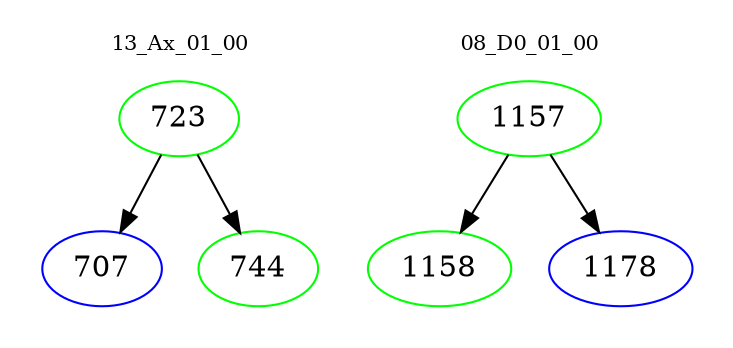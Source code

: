digraph{
subgraph cluster_0 {
color = white
label = "13_Ax_01_00";
fontsize=10;
T0_723 [label="723", color="green"]
T0_723 -> T0_707 [color="black"]
T0_707 [label="707", color="blue"]
T0_723 -> T0_744 [color="black"]
T0_744 [label="744", color="green"]
}
subgraph cluster_1 {
color = white
label = "08_D0_01_00";
fontsize=10;
T1_1157 [label="1157", color="green"]
T1_1157 -> T1_1158 [color="black"]
T1_1158 [label="1158", color="green"]
T1_1157 -> T1_1178 [color="black"]
T1_1178 [label="1178", color="blue"]
}
}

